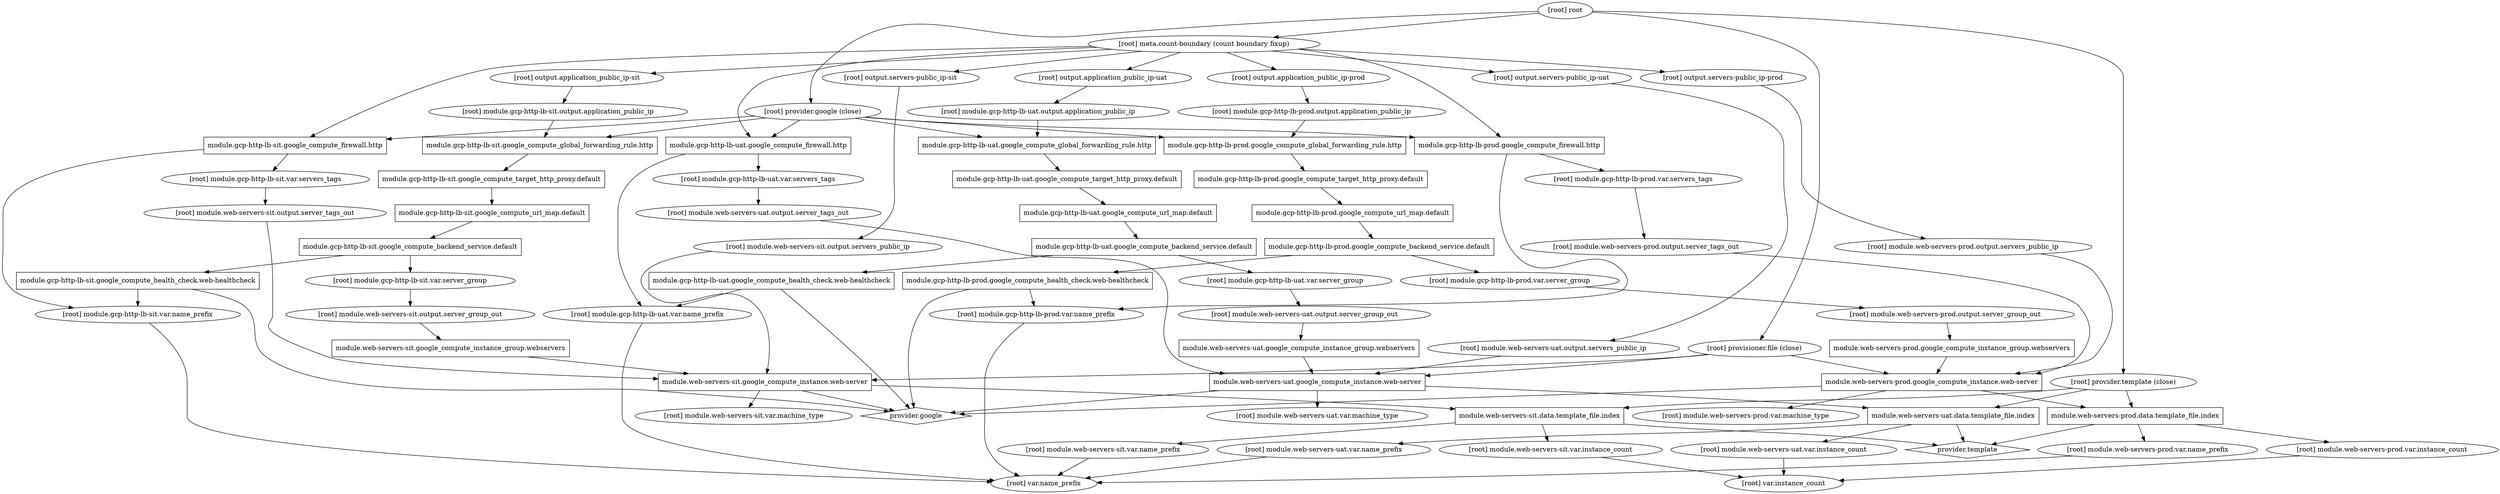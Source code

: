 digraph {
        compound = "true"
        newrank = "true"
        subgraph "root" {
                "[root] module.gcp-http-lb-prod.google_compute_backend_service.default" [label = "module.gcp-http-lb-prod.google_compute_backend_service.default", shape = "box"]
                "[root] module.gcp-http-lb-prod.google_compute_firewall.http" [label = "module.gcp-http-lb-prod.google_compute_firewall.http", shape = "box"]
                "[root] module.gcp-http-lb-prod.google_compute_global_forwarding_rule.http" [label = "module.gcp-http-lb-prod.google_compute_global_forwarding_rule.http", shape = "box"]
                "[root] module.gcp-http-lb-prod.google_compute_health_check.web-healthcheck" [label = "module.gcp-http-lb-prod.google_compute_health_check.web-healthcheck", shape = "box"]
                "[root] module.gcp-http-lb-prod.google_compute_target_http_proxy.default" [label = "module.gcp-http-lb-prod.google_compute_target_http_proxy.default", shape = "box"]
                "[root] module.gcp-http-lb-prod.google_compute_url_map.default" [label = "module.gcp-http-lb-prod.google_compute_url_map.default", shape = "box"]
                "[root] module.gcp-http-lb-sit.google_compute_backend_service.default" [label = "module.gcp-http-lb-sit.google_compute_backend_service.default", shape = "box"]
                "[root] module.gcp-http-lb-sit.google_compute_firewall.http" [label = "module.gcp-http-lb-sit.google_compute_firewall.http", shape = "box"]
                "[root] module.gcp-http-lb-sit.google_compute_global_forwarding_rule.http" [label = "module.gcp-http-lb-sit.google_compute_global_forwarding_rule.http", shape = "box"]
                "[root] module.gcp-http-lb-sit.google_compute_health_check.web-healthcheck" [label = "module.gcp-http-lb-sit.google_compute_health_check.web-healthcheck", shape = "box"]
                "[root] module.gcp-http-lb-sit.google_compute_target_http_proxy.default" [label = "module.gcp-http-lb-sit.google_compute_target_http_proxy.default", shape = "box"]
                "[root] module.gcp-http-lb-sit.google_compute_url_map.default" [label = "module.gcp-http-lb-sit.google_compute_url_map.default", shape = "box"]
                "[root] module.gcp-http-lb-uat.google_compute_backend_service.default" [label = "module.gcp-http-lb-uat.google_compute_backend_service.default", shape = "box"]
                "[root] module.gcp-http-lb-uat.google_compute_firewall.http" [label = "module.gcp-http-lb-uat.google_compute_firewall.http", shape = "box"]
                "[root] module.gcp-http-lb-uat.google_compute_global_forwarding_rule.http" [label = "module.gcp-http-lb-uat.google_compute_global_forwarding_rule.http", shape = "box"]
                "[root] module.gcp-http-lb-uat.google_compute_health_check.web-healthcheck" [label = "module.gcp-http-lb-uat.google_compute_health_check.web-healthcheck", shape = "box"]
                "[root] module.gcp-http-lb-uat.google_compute_target_http_proxy.default" [label = "module.gcp-http-lb-uat.google_compute_target_http_proxy.default", shape = "box"]
                "[root] module.gcp-http-lb-uat.google_compute_url_map.default" [label = "module.gcp-http-lb-uat.google_compute_url_map.default", shape = "box"]
                "[root] module.web-servers-prod.data.template_file.index" [label = "module.web-servers-prod.data.template_file.index", shape = "box"]
                "[root] module.web-servers-prod.google_compute_instance.web-server" [label = "module.web-servers-prod.google_compute_instance.web-server", shape = "box"]
                "[root] module.web-servers-prod.google_compute_instance_group.webservers" [label = "module.web-servers-prod.google_compute_instance_group.webservers", shape = "box"]
                "[root] module.web-servers-sit.data.template_file.index" [label = "module.web-servers-sit.data.template_file.index", shape = "box"]
                "[root] module.web-servers-sit.google_compute_instance.web-server" [label = "module.web-servers-sit.google_compute_instance.web-server", shape = "box"]
                "[root] module.web-servers-sit.google_compute_instance_group.webservers" [label = "module.web-servers-sit.google_compute_instance_group.webservers", shape = "box"]
                "[root] module.web-servers-uat.data.template_file.index" [label = "module.web-servers-uat.data.template_file.index", shape = "box"]
                "[root] module.web-servers-uat.google_compute_instance.web-server" [label = "module.web-servers-uat.google_compute_instance.web-server", shape = "box"]
                "[root] module.web-servers-uat.google_compute_instance_group.webservers" [label = "module.web-servers-uat.google_compute_instance_group.webservers", shape = "box"]
                "[root] provider.google" [label = "provider.google", shape = "diamond"]
                "[root] provider.template" [label = "provider.template", shape = "diamond"]
                "[root] meta.count-boundary (count boundary fixup)" -> "[root] module.gcp-http-lb-prod.google_compute_firewall.http"
                "[root] meta.count-boundary (count boundary fixup)" -> "[root] module.gcp-http-lb-sit.google_compute_firewall.http"
                "[root] meta.count-boundary (count boundary fixup)" -> "[root] module.gcp-http-lb-uat.google_compute_firewall.http"
                "[root] meta.count-boundary (count boundary fixup)" -> "[root] output.application_public_ip-prod"
                "[root] meta.count-boundary (count boundary fixup)" -> "[root] output.application_public_ip-sit"
                "[root] meta.count-boundary (count boundary fixup)" -> "[root] output.application_public_ip-uat"
                "[root] meta.count-boundary (count boundary fixup)" -> "[root] output.servers-public_ip-prod"
                "[root] meta.count-boundary (count boundary fixup)" -> "[root] output.servers-public_ip-sit"
                "[root] meta.count-boundary (count boundary fixup)" -> "[root] output.servers-public_ip-uat"
                "[root] module.gcp-http-lb-prod.google_compute_backend_service.default" -> "[root] module.gcp-http-lb-prod.google_compute_health_check.web-healthcheck"
                "[root] module.gcp-http-lb-prod.google_compute_backend_service.default" -> "[root] module.gcp-http-lb-prod.var.server_group"
                "[root] module.gcp-http-lb-prod.google_compute_firewall.http" -> "[root] module.gcp-http-lb-prod.var.name_prefix"
                "[root] module.gcp-http-lb-prod.google_compute_firewall.http" -> "[root] module.gcp-http-lb-prod.var.servers_tags"
                "[root] module.gcp-http-lb-prod.google_compute_global_forwarding_rule.http" -> "[root] module.gcp-http-lb-prod.google_compute_target_http_proxy.default"
                "[root] module.gcp-http-lb-prod.google_compute_health_check.web-healthcheck" -> "[root] module.gcp-http-lb-prod.var.name_prefix"
                "[root] module.gcp-http-lb-prod.google_compute_health_check.web-healthcheck" -> "[root] provider.google"
                "[root] module.gcp-http-lb-prod.google_compute_target_http_proxy.default" -> "[root] module.gcp-http-lb-prod.google_compute_url_map.default"
                "[root] module.gcp-http-lb-prod.google_compute_url_map.default" -> "[root] module.gcp-http-lb-prod.google_compute_backend_service.default"
                "[root] module.gcp-http-lb-prod.output.application_public_ip" -> "[root] module.gcp-http-lb-prod.google_compute_global_forwarding_rule.http"
                "[root] module.gcp-http-lb-prod.var.name_prefix" -> "[root] var.name_prefix"
                "[root] module.gcp-http-lb-prod.var.server_group" -> "[root] module.web-servers-prod.output.server_group_out"
                "[root] module.gcp-http-lb-prod.var.servers_tags" -> "[root] module.web-servers-prod.output.server_tags_out"
                "[root] module.gcp-http-lb-sit.google_compute_backend_service.default" -> "[root] module.gcp-http-lb-sit.google_compute_health_check.web-healthcheck"
                "[root] module.gcp-http-lb-sit.google_compute_backend_service.default" -> "[root] module.gcp-http-lb-sit.var.server_group"
                "[root] module.gcp-http-lb-sit.google_compute_firewall.http" -> "[root] module.gcp-http-lb-sit.var.name_prefix"
                "[root] module.gcp-http-lb-sit.google_compute_firewall.http" -> "[root] module.gcp-http-lb-sit.var.servers_tags"
                "[root] module.gcp-http-lb-sit.google_compute_global_forwarding_rule.http" -> "[root] module.gcp-http-lb-sit.google_compute_target_http_proxy.default"
                "[root] module.gcp-http-lb-sit.google_compute_health_check.web-healthcheck" -> "[root] module.gcp-http-lb-sit.var.name_prefix"
                "[root] module.gcp-http-lb-sit.google_compute_health_check.web-healthcheck" -> "[root] provider.google"
                "[root] module.gcp-http-lb-sit.google_compute_target_http_proxy.default" -> "[root] module.gcp-http-lb-sit.google_compute_url_map.default"
                "[root] module.gcp-http-lb-sit.google_compute_url_map.default" -> "[root] module.gcp-http-lb-sit.google_compute_backend_service.default"
                "[root] module.gcp-http-lb-sit.output.application_public_ip" -> "[root] module.gcp-http-lb-sit.google_compute_global_forwarding_rule.http"
                "[root] module.gcp-http-lb-sit.var.name_prefix" -> "[root] var.name_prefix"
                "[root] module.gcp-http-lb-sit.var.server_group" -> "[root] module.web-servers-sit.output.server_group_out"
                "[root] module.gcp-http-lb-sit.var.servers_tags" -> "[root] module.web-servers-sit.output.server_tags_out"
                "[root] module.gcp-http-lb-uat.google_compute_backend_service.default" -> "[root] module.gcp-http-lb-uat.google_compute_health_check.web-healthcheck"
                "[root] module.gcp-http-lb-uat.google_compute_backend_service.default" -> "[root] module.gcp-http-lb-uat.var.server_group"
                "[root] module.gcp-http-lb-uat.google_compute_firewall.http" -> "[root] module.gcp-http-lb-uat.var.name_prefix"
                "[root] module.gcp-http-lb-uat.google_compute_firewall.http" -> "[root] module.gcp-http-lb-uat.var.servers_tags"
                "[root] module.gcp-http-lb-uat.google_compute_global_forwarding_rule.http" -> "[root] module.gcp-http-lb-uat.google_compute_target_http_proxy.default"
                "[root] module.gcp-http-lb-uat.google_compute_health_check.web-healthcheck" -> "[root] module.gcp-http-lb-uat.var.name_prefix"
                "[root] module.gcp-http-lb-uat.google_compute_health_check.web-healthcheck" -> "[root] provider.google"
                "[root] module.gcp-http-lb-uat.google_compute_target_http_proxy.default" -> "[root] module.gcp-http-lb-uat.google_compute_url_map.default"
                "[root] module.gcp-http-lb-uat.google_compute_url_map.default" -> "[root] module.gcp-http-lb-uat.google_compute_backend_service.default"
                "[root] module.gcp-http-lb-uat.output.application_public_ip" -> "[root] module.gcp-http-lb-uat.google_compute_global_forwarding_rule.http"
                "[root] module.gcp-http-lb-uat.var.name_prefix" -> "[root] var.name_prefix"
                "[root] module.gcp-http-lb-uat.var.server_group" -> "[root] module.web-servers-uat.output.server_group_out"
                "[root] module.gcp-http-lb-uat.var.servers_tags" -> "[root] module.web-servers-uat.output.server_tags_out"
                "[root] module.web-servers-prod.data.template_file.index" -> "[root] module.web-servers-prod.var.instance_count"
                "[root] module.web-servers-prod.data.template_file.index" -> "[root] module.web-servers-prod.var.name_prefix"
                "[root] module.web-servers-prod.data.template_file.index" -> "[root] provider.template"
                "[root] module.web-servers-prod.google_compute_instance.web-server" -> "[root] module.web-servers-prod.data.template_file.index"
                "[root] module.web-servers-prod.google_compute_instance.web-server" -> "[root] module.web-servers-prod.var.machine_type"
                "[root] module.web-servers-prod.google_compute_instance.web-server" -> "[root] provider.google"
                "[root] module.web-servers-prod.google_compute_instance_group.webservers" -> "[root] module.web-servers-prod.google_compute_instance.web-server"
                "[root] module.web-servers-prod.output.server_group_out" -> "[root] module.web-servers-prod.google_compute_instance_group.webservers"
                "[root] module.web-servers-prod.output.server_tags_out" -> "[root] module.web-servers-prod.google_compute_instance.web-server"
                "[root] module.web-servers-prod.output.servers_public_ip" -> "[root] module.web-servers-prod.google_compute_instance.web-server"
                "[root] module.web-servers-prod.var.instance_count" -> "[root] var.instance_count"
                "[root] module.web-servers-prod.var.name_prefix" -> "[root] var.name_prefix"
                "[root] module.web-servers-sit.data.template_file.index" -> "[root] module.web-servers-sit.var.instance_count"
                "[root] module.web-servers-sit.data.template_file.index" -> "[root] module.web-servers-sit.var.name_prefix"
                "[root] module.web-servers-sit.data.template_file.index" -> "[root] provider.template"
                "[root] module.web-servers-sit.google_compute_instance.web-server" -> "[root] module.web-servers-sit.data.template_file.index"
                "[root] module.web-servers-sit.google_compute_instance.web-server" -> "[root] module.web-servers-sit.var.machine_type"
                "[root] module.web-servers-sit.google_compute_instance.web-server" -> "[root] provider.google"
                "[root] module.web-servers-sit.google_compute_instance_group.webservers" -> "[root] module.web-servers-sit.google_compute_instance.web-server"
                "[root] module.web-servers-sit.output.server_group_out" -> "[root] module.web-servers-sit.google_compute_instance_group.webservers"
                "[root] module.web-servers-sit.output.server_tags_out" -> "[root] module.web-servers-sit.google_compute_instance.web-server"
                "[root] module.web-servers-sit.output.servers_public_ip" -> "[root] module.web-servers-sit.google_compute_instance.web-server"
                "[root] module.web-servers-sit.var.instance_count" -> "[root] var.instance_count"
                "[root] module.web-servers-sit.var.name_prefix" -> "[root] var.name_prefix"
                "[root] module.web-servers-uat.data.template_file.index" -> "[root] module.web-servers-uat.var.instance_count"
                "[root] module.web-servers-uat.data.template_file.index" -> "[root] module.web-servers-uat.var.name_prefix"
                "[root] module.web-servers-uat.data.template_file.index" -> "[root] provider.template"
                "[root] module.web-servers-uat.google_compute_instance.web-server" -> "[root] module.web-servers-uat.data.template_file.index"
                "[root] module.web-servers-uat.google_compute_instance.web-server" -> "[root] module.web-servers-uat.var.machine_type"
                "[root] module.web-servers-uat.google_compute_instance.web-server" -> "[root] provider.google"
                "[root] module.web-servers-uat.google_compute_instance_group.webservers" -> "[root] module.web-servers-uat.google_compute_instance.web-server"
                "[root] module.web-servers-uat.output.server_group_out" -> "[root] module.web-servers-uat.google_compute_instance_group.webservers"
                "[root] module.web-servers-uat.output.server_tags_out" -> "[root] module.web-servers-uat.google_compute_instance.web-server"
                "[root] module.web-servers-uat.output.servers_public_ip" -> "[root] module.web-servers-uat.google_compute_instance.web-server"
                "[root] module.web-servers-uat.var.instance_count" -> "[root] var.instance_count"
                "[root] module.web-servers-uat.var.name_prefix" -> "[root] var.name_prefix"
                "[root] output.application_public_ip-prod" -> "[root] module.gcp-http-lb-prod.output.application_public_ip"
                "[root] output.application_public_ip-sit" -> "[root] module.gcp-http-lb-sit.output.application_public_ip"
                "[root] output.application_public_ip-uat" -> "[root] module.gcp-http-lb-uat.output.application_public_ip"
                "[root] output.servers-public_ip-prod" -> "[root] module.web-servers-prod.output.servers_public_ip"
                "[root] output.servers-public_ip-sit" -> "[root] module.web-servers-sit.output.servers_public_ip"
                "[root] output.servers-public_ip-uat" -> "[root] module.web-servers-uat.output.servers_public_ip"
                "[root] provider.google (close)" -> "[root] module.gcp-http-lb-prod.google_compute_firewall.http"
                "[root] provider.google (close)" -> "[root] module.gcp-http-lb-prod.google_compute_global_forwarding_rule.http"
                "[root] provider.google (close)" -> "[root] module.gcp-http-lb-sit.google_compute_firewall.http"
                "[root] provider.google (close)" -> "[root] module.gcp-http-lb-sit.google_compute_global_forwarding_rule.http"
                "[root] provider.google (close)" -> "[root] module.gcp-http-lb-uat.google_compute_firewall.http"
                "[root] provider.google (close)" -> "[root] module.gcp-http-lb-uat.google_compute_global_forwarding_rule.http"
                "[root] provider.template (close)" -> "[root] module.web-servers-prod.data.template_file.index"
                "[root] provider.template (close)" -> "[root] module.web-servers-sit.data.template_file.index"
                "[root] provider.template (close)" -> "[root] module.web-servers-uat.data.template_file.index"
                "[root] provisioner.file (close)" -> "[root] module.web-servers-prod.google_compute_instance.web-server"
                "[root] provisioner.file (close)" -> "[root] module.web-servers-sit.google_compute_instance.web-server"
                "[root] provisioner.file (close)" -> "[root] module.web-servers-uat.google_compute_instance.web-server"
                "[root] root" -> "[root] meta.count-boundary (count boundary fixup)"
                "[root] root" -> "[root] provider.google (close)"
                "[root] root" -> "[root] provider.template (close)"
                "[root] root" -> "[root] provisioner.file (close)"
        }
}


